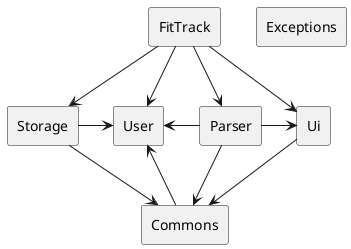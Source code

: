 @startuml
hide circle
skinparam classAttributeIconSize 0
skinparam classBackgroundColor White
skinparam classBorderColor Black

rectangle User {
}

rectangle Exceptions {
}

rectangle Storage {
}

rectangle FitTrack {
}

rectangle Parser {
}

rectangle Ui {
}

rectangle Commons {
}

FitTrack  -->  Parser
FitTrack  -->  Ui
FitTrack  -->  Storage
FitTrack  -->  User

Parser  -->  Commons
Parser  -left->  User
Parser  -right->  Ui

Ui  -->  Commons

Storage  -->  Commons
Storage -> User
Commons  -->  User

@enduml
